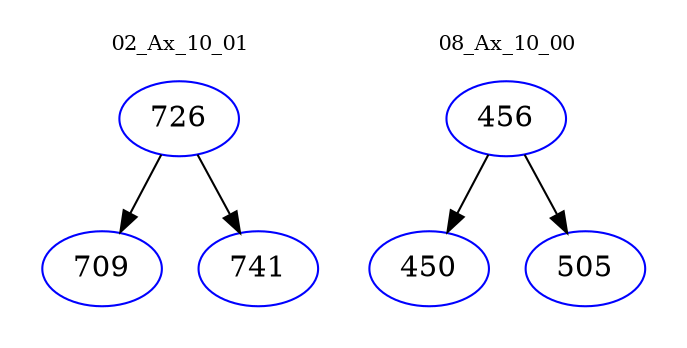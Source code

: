 digraph{
subgraph cluster_0 {
color = white
label = "02_Ax_10_01";
fontsize=10;
T0_726 [label="726", color="blue"]
T0_726 -> T0_709 [color="black"]
T0_709 [label="709", color="blue"]
T0_726 -> T0_741 [color="black"]
T0_741 [label="741", color="blue"]
}
subgraph cluster_1 {
color = white
label = "08_Ax_10_00";
fontsize=10;
T1_456 [label="456", color="blue"]
T1_456 -> T1_450 [color="black"]
T1_450 [label="450", color="blue"]
T1_456 -> T1_505 [color="black"]
T1_505 [label="505", color="blue"]
}
}
